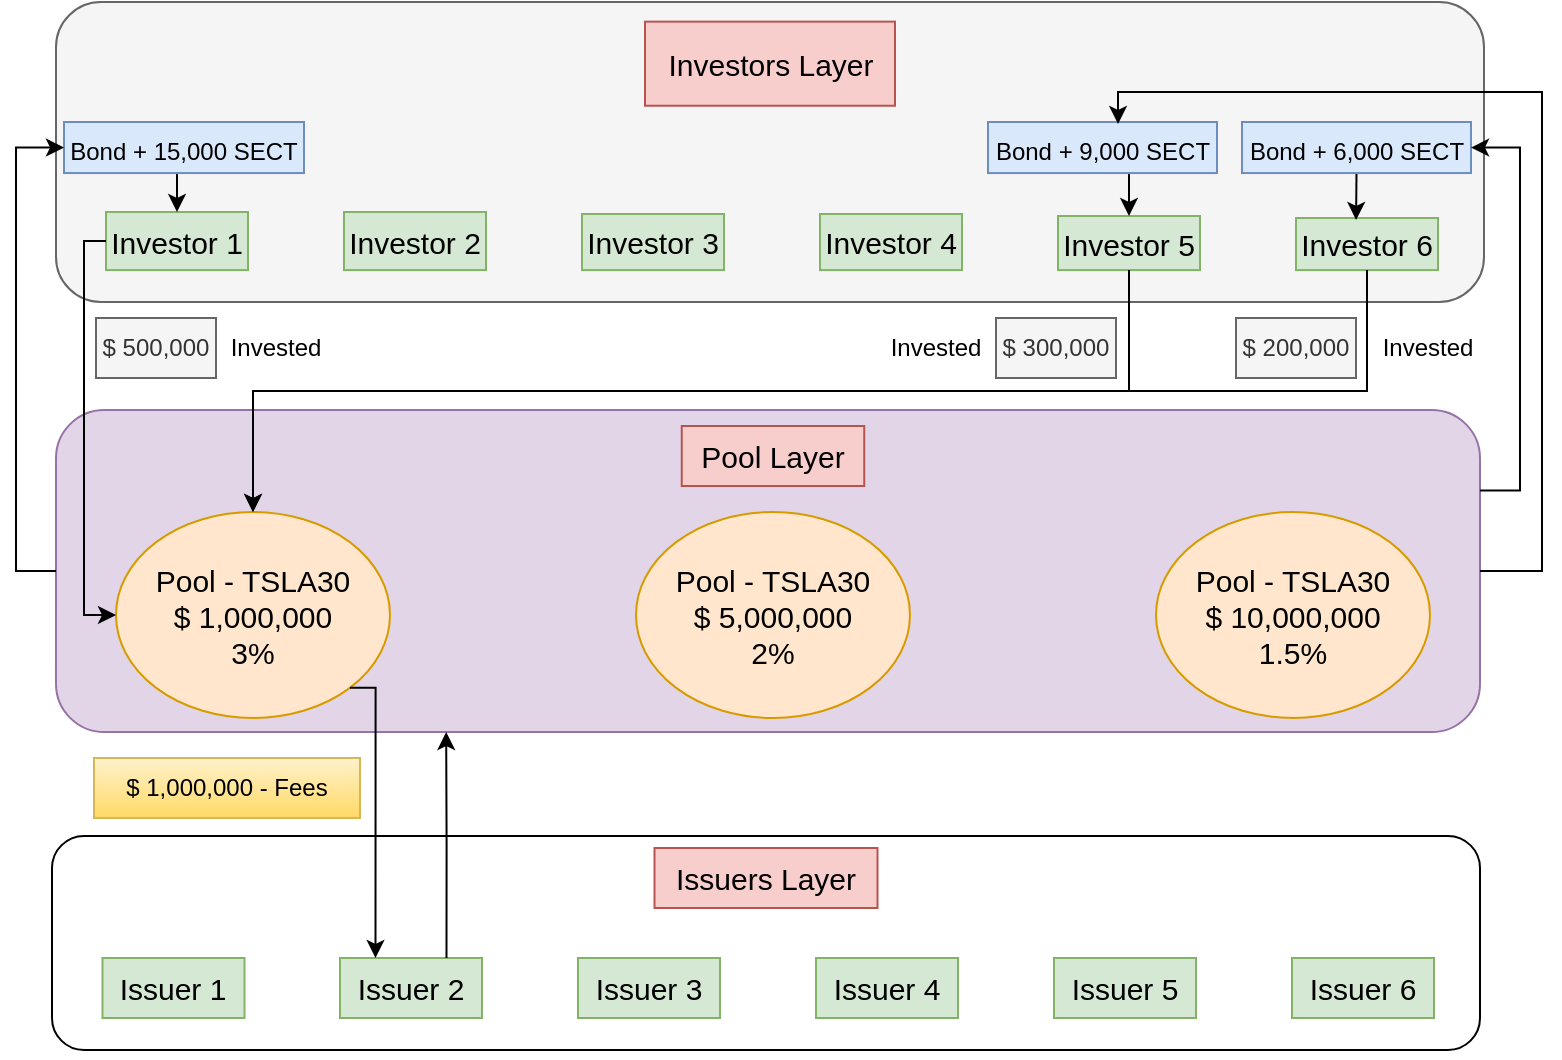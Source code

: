 <mxfile version="21.7.4" type="github">
  <diagram name="SecurTok Diagram" id="fR41Oiy0vT9jpvqlOoKF">
    <mxGraphModel dx="1434" dy="807" grid="0" gridSize="10" guides="1" tooltips="1" connect="1" arrows="1" fold="1" page="1" pageScale="1" pageWidth="1500" pageHeight="800" math="0" shadow="0">
      <root>
        <mxCell id="0" />
        <mxCell id="1" parent="0" />
        <mxCell id="ieM1VA5PW5F9BT6EvPpb-44" value="" style="group;fillColor=none;strokeColor=#6c8ebf;strokeWidth=0;opacity=0;" vertex="1" connectable="0" parent="1">
          <mxGeometry x="239" y="46" width="714" height="150" as="geometry" />
        </mxCell>
        <mxCell id="ieM1VA5PW5F9BT6EvPpb-30" value="" style="rounded=1;whiteSpace=wrap;html=1;fillColor=#f5f5f5;strokeColor=#666666;fontColor=#333333;" vertex="1" parent="ieM1VA5PW5F9BT6EvPpb-44">
          <mxGeometry width="714" height="150" as="geometry" />
        </mxCell>
        <mxCell id="ieM1VA5PW5F9BT6EvPpb-31" value="&lt;font style=&quot;font-size: 15px;&quot;&gt;Investor 1&lt;/font&gt;" style="text;html=1;strokeColor=#82b366;fillColor=#d5e8d4;align=center;verticalAlign=middle;whiteSpace=wrap;rounded=0;" vertex="1" parent="ieM1VA5PW5F9BT6EvPpb-44">
          <mxGeometry x="25" y="105" width="71" height="29.06" as="geometry" />
        </mxCell>
        <mxCell id="ieM1VA5PW5F9BT6EvPpb-32" value="&lt;font style=&quot;font-size: 15px;&quot;&gt;Investor 2&lt;/font&gt;" style="text;html=1;strokeColor=#82b366;fillColor=#d5e8d4;align=center;verticalAlign=middle;whiteSpace=wrap;rounded=0;" vertex="1" parent="ieM1VA5PW5F9BT6EvPpb-44">
          <mxGeometry x="144" y="105" width="71" height="29.06" as="geometry" />
        </mxCell>
        <mxCell id="ieM1VA5PW5F9BT6EvPpb-33" value="&lt;font style=&quot;font-size: 15px;&quot;&gt;Investor 3&lt;/font&gt;" style="text;html=1;strokeColor=#82b366;fillColor=#d5e8d4;align=center;verticalAlign=middle;whiteSpace=wrap;rounded=0;" vertex="1" parent="ieM1VA5PW5F9BT6EvPpb-44">
          <mxGeometry x="263" y="106" width="71" height="28.06" as="geometry" />
        </mxCell>
        <mxCell id="ieM1VA5PW5F9BT6EvPpb-34" value="&lt;font style=&quot;font-size: 15px;&quot;&gt;Investor 4&lt;/font&gt;" style="text;html=1;strokeColor=#82b366;fillColor=#d5e8d4;align=center;verticalAlign=middle;whiteSpace=wrap;rounded=0;" vertex="1" parent="ieM1VA5PW5F9BT6EvPpb-44">
          <mxGeometry x="382" y="106" width="71" height="28.06" as="geometry" />
        </mxCell>
        <mxCell id="ieM1VA5PW5F9BT6EvPpb-35" value="&lt;font style=&quot;font-size: 15px;&quot;&gt;Investor 5&lt;/font&gt;" style="text;html=1;strokeColor=#82b366;fillColor=#d5e8d4;align=center;verticalAlign=middle;whiteSpace=wrap;rounded=0;" vertex="1" parent="ieM1VA5PW5F9BT6EvPpb-44">
          <mxGeometry x="501" y="107" width="71" height="27.06" as="geometry" />
        </mxCell>
        <mxCell id="ieM1VA5PW5F9BT6EvPpb-36" value="&lt;font style=&quot;font-size: 15px;&quot;&gt;Investor 6&lt;/font&gt;" style="text;html=1;strokeColor=#82b366;fillColor=#d5e8d4;align=center;verticalAlign=middle;whiteSpace=wrap;rounded=0;" vertex="1" parent="ieM1VA5PW5F9BT6EvPpb-44">
          <mxGeometry x="620" y="108" width="71" height="26.06" as="geometry" />
        </mxCell>
        <mxCell id="ieM1VA5PW5F9BT6EvPpb-37" value="&lt;font style=&quot;font-size: 15px;&quot;&gt;Investors Layer&lt;/font&gt;" style="text;html=1;strokeColor=#b85450;fillColor=#f8cecc;align=center;verticalAlign=middle;whiteSpace=wrap;rounded=0;" vertex="1" parent="ieM1VA5PW5F9BT6EvPpb-44">
          <mxGeometry x="294.5" y="9.813" width="125" height="42.056" as="geometry" />
        </mxCell>
        <mxCell id="ieM1VA5PW5F9BT6EvPpb-116" style="edgeStyle=orthogonalEdgeStyle;rounded=0;orthogonalLoop=1;jettySize=auto;html=1;exitX=0.5;exitY=1;exitDx=0;exitDy=0;entryX=0.5;entryY=0;entryDx=0;entryDy=0;" edge="1" parent="ieM1VA5PW5F9BT6EvPpb-44" source="ieM1VA5PW5F9BT6EvPpb-81" target="ieM1VA5PW5F9BT6EvPpb-31">
          <mxGeometry relative="1" as="geometry" />
        </mxCell>
        <mxCell id="ieM1VA5PW5F9BT6EvPpb-81" value="&lt;font style=&quot;font-size: 12px;&quot;&gt;Bond + 15,000 SECT&lt;/font&gt;" style="text;html=1;strokeColor=#6c8ebf;fillColor=#dae8fc;align=center;verticalAlign=middle;whiteSpace=wrap;rounded=0;fontSize=15;" vertex="1" parent="ieM1VA5PW5F9BT6EvPpb-44">
          <mxGeometry x="4" y="60" width="120" height="25.53" as="geometry" />
        </mxCell>
        <mxCell id="ieM1VA5PW5F9BT6EvPpb-117" style="edgeStyle=orthogonalEdgeStyle;rounded=0;orthogonalLoop=1;jettySize=auto;html=1;exitX=0.5;exitY=1;exitDx=0;exitDy=0;entryX=0.5;entryY=0;entryDx=0;entryDy=0;" edge="1" parent="ieM1VA5PW5F9BT6EvPpb-44" source="ieM1VA5PW5F9BT6EvPpb-102" target="ieM1VA5PW5F9BT6EvPpb-35">
          <mxGeometry relative="1" as="geometry" />
        </mxCell>
        <mxCell id="ieM1VA5PW5F9BT6EvPpb-102" value="&lt;font style=&quot;font-size: 12px;&quot;&gt;Bond + 9,000 SECT&lt;/font&gt;" style="text;html=1;strokeColor=#6c8ebf;fillColor=#dae8fc;align=center;verticalAlign=middle;whiteSpace=wrap;rounded=0;fontSize=15;" vertex="1" parent="ieM1VA5PW5F9BT6EvPpb-44">
          <mxGeometry x="466" y="60" width="114.5" height="25.53" as="geometry" />
        </mxCell>
        <mxCell id="ieM1VA5PW5F9BT6EvPpb-118" style="edgeStyle=orthogonalEdgeStyle;rounded=0;orthogonalLoop=1;jettySize=auto;html=1;exitX=0.5;exitY=1;exitDx=0;exitDy=0;entryX=0.423;entryY=0.038;entryDx=0;entryDy=0;entryPerimeter=0;" edge="1" parent="ieM1VA5PW5F9BT6EvPpb-44" source="ieM1VA5PW5F9BT6EvPpb-103" target="ieM1VA5PW5F9BT6EvPpb-36">
          <mxGeometry relative="1" as="geometry" />
        </mxCell>
        <mxCell id="ieM1VA5PW5F9BT6EvPpb-103" value="&lt;font style=&quot;font-size: 12px;&quot;&gt;Bond + 6,000 SECT&lt;/font&gt;" style="text;html=1;strokeColor=#6c8ebf;fillColor=#dae8fc;align=center;verticalAlign=middle;whiteSpace=wrap;rounded=0;fontSize=15;" vertex="1" parent="ieM1VA5PW5F9BT6EvPpb-44">
          <mxGeometry x="593" y="60" width="114.5" height="25.53" as="geometry" />
        </mxCell>
        <mxCell id="ieM1VA5PW5F9BT6EvPpb-45" value="" style="group" vertex="1" connectable="0" parent="1">
          <mxGeometry x="239" y="250" width="752" height="324" as="geometry" />
        </mxCell>
        <mxCell id="ieM1VA5PW5F9BT6EvPpb-38" value="" style="rounded=1;whiteSpace=wrap;html=1;fillColor=#e1d5e7;strokeColor=#9673a6;" vertex="1" parent="ieM1VA5PW5F9BT6EvPpb-45">
          <mxGeometry width="712" height="161" as="geometry" />
        </mxCell>
        <mxCell id="ieM1VA5PW5F9BT6EvPpb-39" value="&lt;font style=&quot;font-size: 15px;&quot;&gt;Pool - TSLA30&lt;br&gt;$ 1,000,000&lt;br&gt;3%&lt;br&gt;&lt;/font&gt;" style="ellipse;whiteSpace=wrap;html=1;fillColor=#ffe6cc;strokeColor=#d79b00;" vertex="1" parent="ieM1VA5PW5F9BT6EvPpb-45">
          <mxGeometry x="30" y="51" width="137" height="103" as="geometry" />
        </mxCell>
        <mxCell id="ieM1VA5PW5F9BT6EvPpb-40" value="&lt;font style=&quot;font-size: 15px;&quot;&gt;Pool - TSLA30&lt;br&gt;$ 5,000,000&lt;br&gt;2%&lt;br&gt;&lt;/font&gt;" style="ellipse;whiteSpace=wrap;html=1;fillColor=#ffe6cc;strokeColor=#d79b00;" vertex="1" parent="ieM1VA5PW5F9BT6EvPpb-45">
          <mxGeometry x="290" y="51" width="137" height="103" as="geometry" />
        </mxCell>
        <mxCell id="ieM1VA5PW5F9BT6EvPpb-41" value="&lt;font style=&quot;font-size: 15px;&quot;&gt;Pool - TSLA30&lt;br&gt;$ 10,000,000&lt;br&gt;1.5%&lt;br&gt;&lt;/font&gt;" style="ellipse;whiteSpace=wrap;html=1;fillColor=#ffe6cc;strokeColor=#d79b00;" vertex="1" parent="ieM1VA5PW5F9BT6EvPpb-45">
          <mxGeometry x="550" y="51" width="137" height="103" as="geometry" />
        </mxCell>
        <mxCell id="ieM1VA5PW5F9BT6EvPpb-42" value="&lt;font style=&quot;font-size: 15px;&quot;&gt;Pool Layer&lt;/font&gt;" style="text;html=1;strokeColor=#b85450;fillColor=#f8cecc;align=center;verticalAlign=middle;whiteSpace=wrap;rounded=0;" vertex="1" parent="ieM1VA5PW5F9BT6EvPpb-45">
          <mxGeometry x="312.87" y="8" width="91.25" height="30" as="geometry" />
        </mxCell>
        <mxCell id="ieM1VA5PW5F9BT6EvPpb-46" value="" style="group" vertex="1" connectable="0" parent="ieM1VA5PW5F9BT6EvPpb-45">
          <mxGeometry x="-2" y="213" width="714" height="107" as="geometry" />
        </mxCell>
        <mxCell id="ieM1VA5PW5F9BT6EvPpb-47" value="" style="rounded=1;whiteSpace=wrap;html=1;" vertex="1" parent="ieM1VA5PW5F9BT6EvPpb-46">
          <mxGeometry width="714" height="107" as="geometry" />
        </mxCell>
        <mxCell id="ieM1VA5PW5F9BT6EvPpb-48" value="&lt;font style=&quot;font-size: 15px;&quot;&gt;Issuer 1&lt;/font&gt;" style="text;html=1;strokeColor=#82b366;fillColor=#d5e8d4;align=center;verticalAlign=middle;whiteSpace=wrap;rounded=0;" vertex="1" parent="ieM1VA5PW5F9BT6EvPpb-46">
          <mxGeometry x="25.25" y="61" width="71" height="30" as="geometry" />
        </mxCell>
        <mxCell id="ieM1VA5PW5F9BT6EvPpb-49" value="&lt;font style=&quot;font-size: 15px;&quot;&gt;Issuer 2&lt;/font&gt;" style="text;html=1;strokeColor=#82b366;fillColor=#d5e8d4;align=center;verticalAlign=middle;whiteSpace=wrap;rounded=0;" vertex="1" parent="ieM1VA5PW5F9BT6EvPpb-46">
          <mxGeometry x="144" y="61" width="71" height="30" as="geometry" />
        </mxCell>
        <mxCell id="ieM1VA5PW5F9BT6EvPpb-50" value="&lt;font style=&quot;font-size: 15px;&quot;&gt;Issuer 3&lt;/font&gt;" style="text;html=1;strokeColor=#82b366;fillColor=#d5e8d4;align=center;verticalAlign=middle;whiteSpace=wrap;rounded=0;" vertex="1" parent="ieM1VA5PW5F9BT6EvPpb-46">
          <mxGeometry x="263" y="61" width="71" height="30" as="geometry" />
        </mxCell>
        <mxCell id="ieM1VA5PW5F9BT6EvPpb-51" value="&lt;font style=&quot;font-size: 15px;&quot;&gt;Issuer 4&lt;/font&gt;" style="text;html=1;strokeColor=#82b366;fillColor=#d5e8d4;align=center;verticalAlign=middle;whiteSpace=wrap;rounded=0;" vertex="1" parent="ieM1VA5PW5F9BT6EvPpb-46">
          <mxGeometry x="382" y="61" width="71" height="30" as="geometry" />
        </mxCell>
        <mxCell id="ieM1VA5PW5F9BT6EvPpb-52" value="&lt;font style=&quot;font-size: 15px;&quot;&gt;Issuer 5&lt;/font&gt;" style="text;html=1;strokeColor=#82b366;fillColor=#d5e8d4;align=center;verticalAlign=middle;whiteSpace=wrap;rounded=0;" vertex="1" parent="ieM1VA5PW5F9BT6EvPpb-46">
          <mxGeometry x="501" y="61" width="71" height="30" as="geometry" />
        </mxCell>
        <mxCell id="ieM1VA5PW5F9BT6EvPpb-53" value="&lt;font style=&quot;font-size: 15px;&quot;&gt;Issuer 6&lt;/font&gt;" style="text;html=1;strokeColor=#82b366;fillColor=#d5e8d4;align=center;verticalAlign=middle;whiteSpace=wrap;rounded=0;" vertex="1" parent="ieM1VA5PW5F9BT6EvPpb-46">
          <mxGeometry x="620" y="61" width="71" height="30" as="geometry" />
        </mxCell>
        <mxCell id="ieM1VA5PW5F9BT6EvPpb-54" value="&lt;font style=&quot;font-size: 15px;&quot;&gt;Issuers Layer&lt;/font&gt;" style="text;html=1;strokeColor=#b85450;fillColor=#f8cecc;align=center;verticalAlign=middle;whiteSpace=wrap;rounded=0;" vertex="1" parent="ieM1VA5PW5F9BT6EvPpb-46">
          <mxGeometry x="301.25" y="6" width="111.5" height="30" as="geometry" />
        </mxCell>
        <mxCell id="ieM1VA5PW5F9BT6EvPpb-108" style="edgeStyle=orthogonalEdgeStyle;rounded=0;orthogonalLoop=1;jettySize=auto;html=1;exitX=1;exitY=1;exitDx=0;exitDy=0;entryX=0.25;entryY=0;entryDx=0;entryDy=0;" edge="1" parent="ieM1VA5PW5F9BT6EvPpb-45" source="ieM1VA5PW5F9BT6EvPpb-39" target="ieM1VA5PW5F9BT6EvPpb-49">
          <mxGeometry relative="1" as="geometry">
            <Array as="points">
              <mxPoint x="160" y="139" />
            </Array>
          </mxGeometry>
        </mxCell>
        <mxCell id="ieM1VA5PW5F9BT6EvPpb-110" value="&lt;font style=&quot;font-size: 12px;&quot;&gt;$ 1,000,000 - Fees&lt;/font&gt;" style="text;html=1;strokeColor=#d6b656;fillColor=#fff2cc;align=center;verticalAlign=middle;whiteSpace=wrap;rounded=0;gradientColor=#ffd966;" vertex="1" parent="ieM1VA5PW5F9BT6EvPpb-45">
          <mxGeometry x="19" y="174" width="133" height="30" as="geometry" />
        </mxCell>
        <mxCell id="ieM1VA5PW5F9BT6EvPpb-119" style="edgeStyle=orthogonalEdgeStyle;rounded=0;orthogonalLoop=1;jettySize=auto;html=1;exitX=0.75;exitY=0;exitDx=0;exitDy=0;entryX=0.274;entryY=1;entryDx=0;entryDy=0;entryPerimeter=0;" edge="1" parent="ieM1VA5PW5F9BT6EvPpb-45" source="ieM1VA5PW5F9BT6EvPpb-49" target="ieM1VA5PW5F9BT6EvPpb-38">
          <mxGeometry relative="1" as="geometry" />
        </mxCell>
        <mxCell id="ieM1VA5PW5F9BT6EvPpb-56" style="edgeStyle=orthogonalEdgeStyle;rounded=0;orthogonalLoop=1;jettySize=auto;html=1;exitX=0;exitY=0.5;exitDx=0;exitDy=0;entryX=0;entryY=0.5;entryDx=0;entryDy=0;" edge="1" parent="1" source="ieM1VA5PW5F9BT6EvPpb-31" target="ieM1VA5PW5F9BT6EvPpb-39">
          <mxGeometry relative="1" as="geometry">
            <Array as="points">
              <mxPoint x="253" y="165" />
              <mxPoint x="253" y="353" />
            </Array>
          </mxGeometry>
        </mxCell>
        <mxCell id="ieM1VA5PW5F9BT6EvPpb-86" style="edgeStyle=orthogonalEdgeStyle;rounded=0;orthogonalLoop=1;jettySize=auto;html=1;exitX=0.5;exitY=1;exitDx=0;exitDy=0;entryX=0.5;entryY=0;entryDx=0;entryDy=0;" edge="1" parent="1" source="ieM1VA5PW5F9BT6EvPpb-35" target="ieM1VA5PW5F9BT6EvPpb-39">
          <mxGeometry relative="1" as="geometry" />
        </mxCell>
        <mxCell id="ieM1VA5PW5F9BT6EvPpb-88" style="edgeStyle=orthogonalEdgeStyle;rounded=0;orthogonalLoop=1;jettySize=auto;html=1;exitX=0.5;exitY=1;exitDx=0;exitDy=0;entryX=0.5;entryY=0;entryDx=0;entryDy=0;" edge="1" parent="1" source="ieM1VA5PW5F9BT6EvPpb-36" target="ieM1VA5PW5F9BT6EvPpb-39">
          <mxGeometry relative="1" as="geometry" />
        </mxCell>
        <mxCell id="ieM1VA5PW5F9BT6EvPpb-112" style="edgeStyle=orthogonalEdgeStyle;rounded=0;orthogonalLoop=1;jettySize=auto;html=1;exitX=0;exitY=0.5;exitDx=0;exitDy=0;entryX=0;entryY=0.5;entryDx=0;entryDy=0;" edge="1" parent="1" source="ieM1VA5PW5F9BT6EvPpb-38" target="ieM1VA5PW5F9BT6EvPpb-81">
          <mxGeometry relative="1" as="geometry" />
        </mxCell>
        <mxCell id="ieM1VA5PW5F9BT6EvPpb-113" style="edgeStyle=orthogonalEdgeStyle;rounded=0;orthogonalLoop=1;jettySize=auto;html=1;exitX=1;exitY=0.25;exitDx=0;exitDy=0;entryX=1;entryY=0.5;entryDx=0;entryDy=0;" edge="1" parent="1" source="ieM1VA5PW5F9BT6EvPpb-38" target="ieM1VA5PW5F9BT6EvPpb-103">
          <mxGeometry relative="1" as="geometry" />
        </mxCell>
        <mxCell id="ieM1VA5PW5F9BT6EvPpb-114" style="edgeStyle=orthogonalEdgeStyle;rounded=0;orthogonalLoop=1;jettySize=auto;html=1;exitX=1;exitY=0.5;exitDx=0;exitDy=0;entryX=0.568;entryY=0.039;entryDx=0;entryDy=0;entryPerimeter=0;" edge="1" parent="1" source="ieM1VA5PW5F9BT6EvPpb-38" target="ieM1VA5PW5F9BT6EvPpb-102">
          <mxGeometry relative="1" as="geometry">
            <Array as="points">
              <mxPoint x="982" y="331" />
              <mxPoint x="982" y="91" />
              <mxPoint x="770" y="91" />
            </Array>
          </mxGeometry>
        </mxCell>
        <mxCell id="ieM1VA5PW5F9BT6EvPpb-120" value="$ 500,000" style="text;html=1;strokeColor=#666666;fillColor=#f5f5f5;align=center;verticalAlign=middle;whiteSpace=wrap;rounded=0;fontColor=#333333;" vertex="1" parent="1">
          <mxGeometry x="259" y="204" width="60" height="30" as="geometry" />
        </mxCell>
        <mxCell id="ieM1VA5PW5F9BT6EvPpb-121" value="$ 300,000" style="text;html=1;strokeColor=#666666;fillColor=#f5f5f5;align=center;verticalAlign=middle;whiteSpace=wrap;rounded=0;fontColor=#333333;" vertex="1" parent="1">
          <mxGeometry x="709" y="204" width="60" height="30" as="geometry" />
        </mxCell>
        <mxCell id="ieM1VA5PW5F9BT6EvPpb-122" value="$ 200,000" style="text;html=1;strokeColor=#666666;fillColor=#f5f5f5;align=center;verticalAlign=middle;whiteSpace=wrap;rounded=0;fontColor=#333333;" vertex="1" parent="1">
          <mxGeometry x="829" y="204" width="60" height="30" as="geometry" />
        </mxCell>
        <mxCell id="ieM1VA5PW5F9BT6EvPpb-123" value="Invested" style="text;html=1;strokeColor=none;fillColor=none;align=center;verticalAlign=middle;whiteSpace=wrap;rounded=0;" vertex="1" parent="1">
          <mxGeometry x="319" y="204" width="60" height="30" as="geometry" />
        </mxCell>
        <mxCell id="ieM1VA5PW5F9BT6EvPpb-124" value="Invested" style="text;html=1;strokeColor=none;fillColor=none;align=center;verticalAlign=middle;whiteSpace=wrap;rounded=0;" vertex="1" parent="1">
          <mxGeometry x="649" y="204" width="60" height="30" as="geometry" />
        </mxCell>
        <mxCell id="ieM1VA5PW5F9BT6EvPpb-125" value="Invested" style="text;html=1;strokeColor=none;fillColor=none;align=center;verticalAlign=middle;whiteSpace=wrap;rounded=0;" vertex="1" parent="1">
          <mxGeometry x="895" y="204" width="60" height="30" as="geometry" />
        </mxCell>
      </root>
    </mxGraphModel>
  </diagram>
</mxfile>
